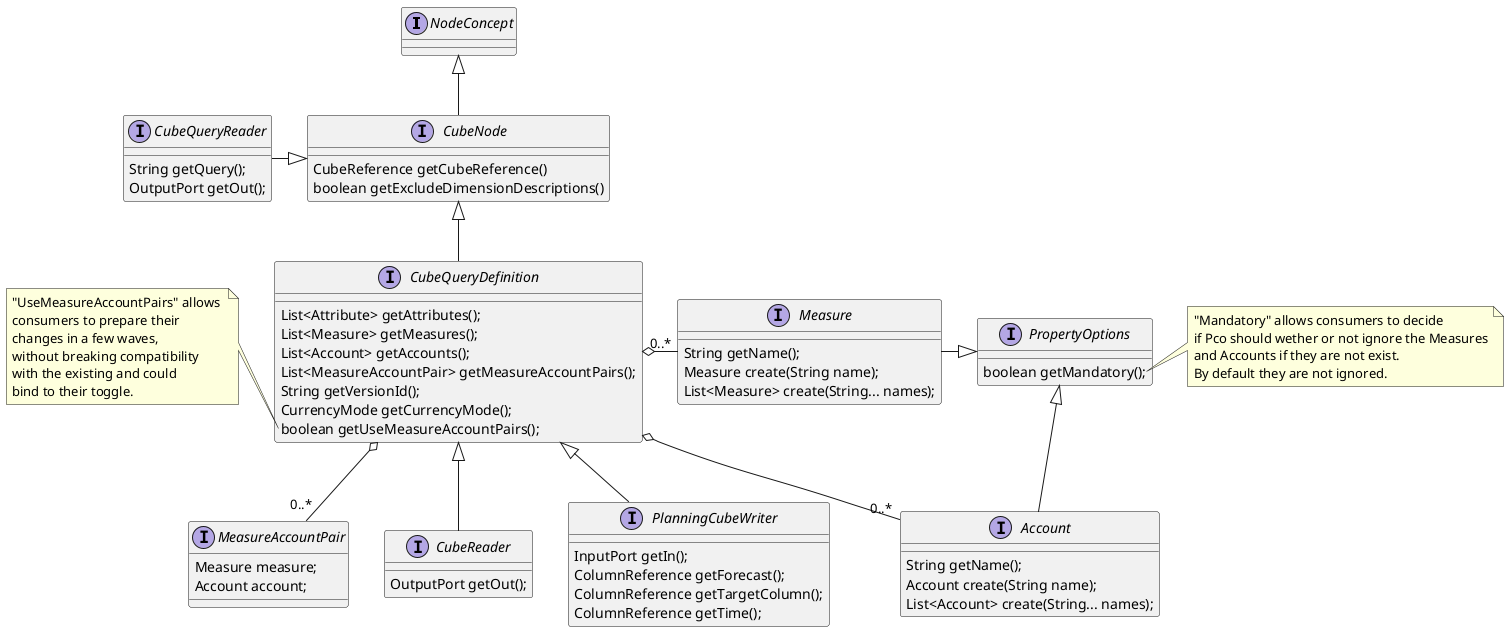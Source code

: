 @startuml

interface NodeConcept

interface CubeNode extends NodeConcept {
    CubeReference getCubeReference()
    boolean getExcludeDimensionDescriptions()
}

interface PropertyOptions {
    boolean getMandatory();
}


interface Measure  {
    String getName();
    Measure create(String name);
    List<Measure> create(String... names);
}

interface Account {
    String getName();
    Account create(String name);
    List<Account> create(String... names);
}

interface MeasureAccountPair {
    Measure measure;
    Account account;
}

interface CubeQueryDefinition extends CubeNode {
    List<Attribute> getAttributes();
    List<Measure> getMeasures();
    List<Account> getAccounts();
    List<MeasureAccountPair> getMeasureAccountPairs();
    String getVersionId();
    CurrencyMode getCurrencyMode();
    boolean getUseMeasureAccountPairs();
}

interface CubeQueryReader {
    String getQuery();
    OutputPort getOut();
}

interface CubeReader extends CubeQueryDefinition {
    OutputPort getOut();
}

interface PlanningCubeWriter extends CubeQueryDefinition {

    InputPort getIn();
    ColumnReference getForecast();
    ColumnReference getTargetColumn();
    ColumnReference getTime();
}

CubeQueryDefinition o-right- "0..*" Measure
CubeQueryDefinition o-down- "0..*" Account
CubeQueryDefinition o-down- "0..*" MeasureAccountPair
CubeQueryReader -|> CubeNode
Measure -down|> PropertyOptions
Account -left|> PropertyOptions

note left of CubeQueryDefinition::getUseMeasureAccountPairs
 "UseMeasureAccountPairs" allows 
 consumers to prepare their 
 changes in a few waves, 
 without breaking compatibility
 with the existing and could 
 bind to their toggle.
end note

note right of PropertyOptions::getMandatory
 "Mandatory" allows consumers to decide 
 if Pco should wether or not ignore the Measures
 and Accounts if they are not exist. 
 By default they are not ignored.
end note

@enduml

